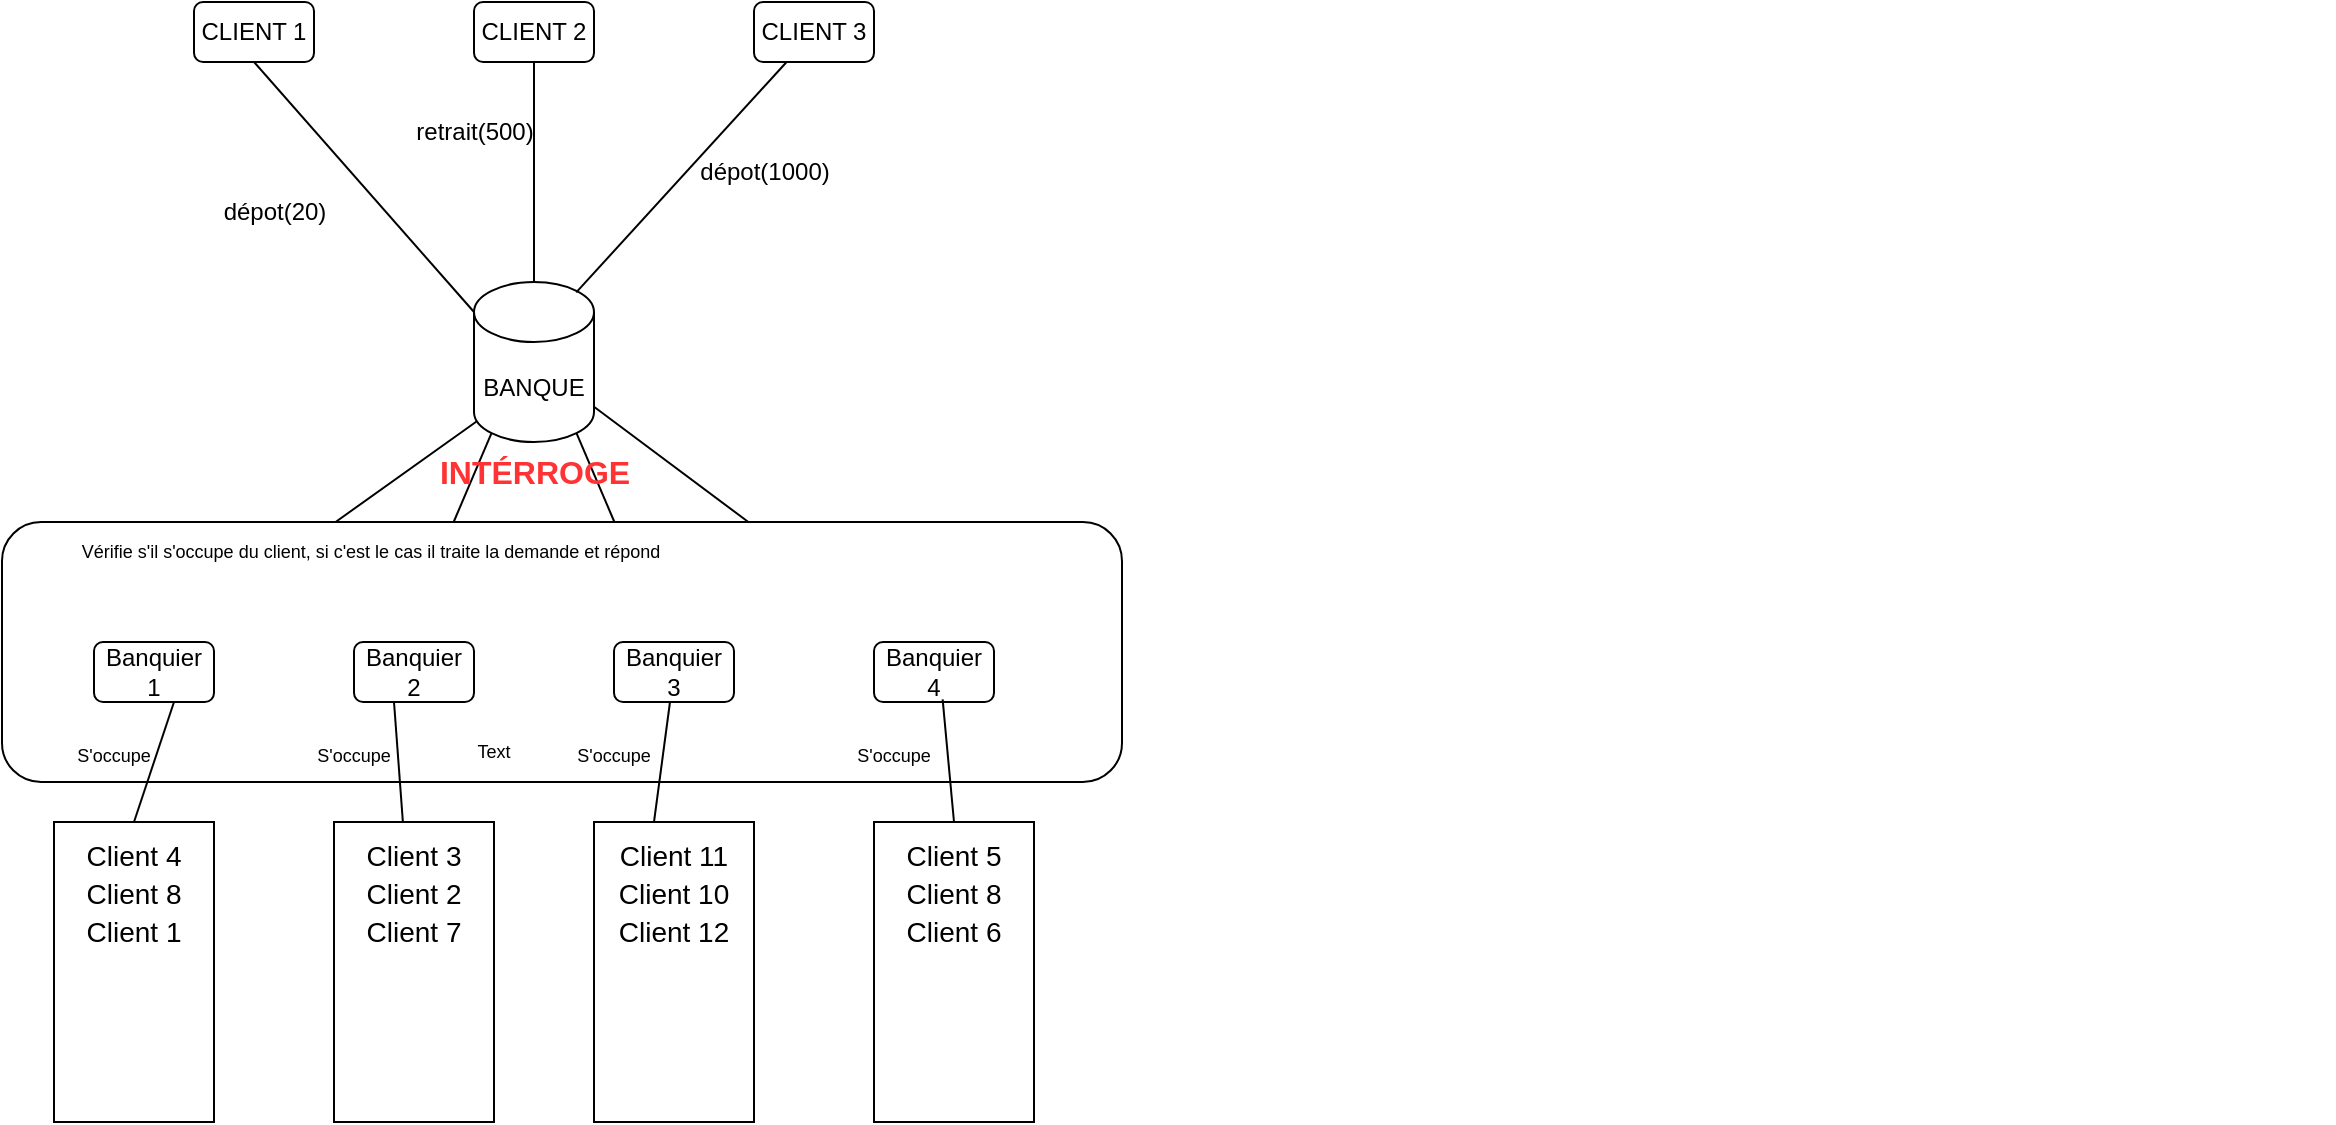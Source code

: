 <mxfile version="20.6.0" type="device"><diagram id="3jAkFg45VfKVjRRZ2drL" name="Page-1"><mxGraphModel dx="1138" dy="564" grid="1" gridSize="10" guides="1" tooltips="1" connect="1" arrows="1" fold="1" page="1" pageScale="1" pageWidth="827" pageHeight="1169" math="0" shadow="0"><root><mxCell id="0"/><mxCell id="1" parent="0"/><mxCell id="Q147WDUChh8CUAjxnxQq-1" value="BANQUE" style="shape=cylinder3;whiteSpace=wrap;html=1;boundedLbl=1;backgroundOutline=1;size=15;" vertex="1" parent="1"><mxGeometry x="370" y="250" width="60" height="80" as="geometry"/></mxCell><mxCell id="Q147WDUChh8CUAjxnxQq-11" value="" style="group" vertex="1" connectable="0" parent="1"><mxGeometry x="180" y="430" width="1120" height="80" as="geometry"/></mxCell><mxCell id="Q147WDUChh8CUAjxnxQq-7" value="Banquier 1" style="rounded=1;whiteSpace=wrap;html=1;" vertex="1" parent="Q147WDUChh8CUAjxnxQq-11"><mxGeometry width="60" height="30" as="geometry"/></mxCell><mxCell id="Q147WDUChh8CUAjxnxQq-8" value="Banquier 2" style="rounded=1;whiteSpace=wrap;html=1;" vertex="1" parent="Q147WDUChh8CUAjxnxQq-11"><mxGeometry x="130" width="60" height="30" as="geometry"/></mxCell><mxCell id="Q147WDUChh8CUAjxnxQq-9" value="Banquier 3" style="rounded=1;whiteSpace=wrap;html=1;" vertex="1" parent="Q147WDUChh8CUAjxnxQq-11"><mxGeometry x="260" width="60" height="30" as="geometry"/></mxCell><mxCell id="Q147WDUChh8CUAjxnxQq-10" value="Banquier 4" style="rounded=1;whiteSpace=wrap;html=1;" vertex="1" parent="Q147WDUChh8CUAjxnxQq-11"><mxGeometry x="390" width="60" height="30" as="geometry"/></mxCell><mxCell id="Q147WDUChh8CUAjxnxQq-42" value="" style="endArrow=none;html=1;rounded=0;fontSize=14;fontColor=#000000;exitX=0.5;exitY=0;exitDx=0;exitDy=0;" edge="1" parent="Q147WDUChh8CUAjxnxQq-11" source="Q147WDUChh8CUAjxnxQq-29"><mxGeometry width="50" height="50" relative="1" as="geometry"><mxPoint x="-10" y="80" as="sourcePoint"/><mxPoint x="40" y="30" as="targetPoint"/></mxGeometry></mxCell><mxCell id="Q147WDUChh8CUAjxnxQq-43" value="" style="endArrow=none;html=1;rounded=0;fontSize=14;fontColor=#000000;" edge="1" parent="Q147WDUChh8CUAjxnxQq-11" source="Q147WDUChh8CUAjxnxQq-34"><mxGeometry width="50" height="50" relative="1" as="geometry"><mxPoint x="100" y="80" as="sourcePoint"/><mxPoint x="150" y="30" as="targetPoint"/></mxGeometry></mxCell><mxCell id="Q147WDUChh8CUAjxnxQq-48" value="" style="rounded=1;whiteSpace=wrap;html=1;fontSize=14;fontColor=#000000;fillColor=none;" vertex="1" parent="Q147WDUChh8CUAjxnxQq-11"><mxGeometry x="-46" y="-60" width="560" height="130" as="geometry"/></mxCell><mxCell id="Q147WDUChh8CUAjxnxQq-49" value="&lt;font style=&quot;font-size: 9px;&quot;&gt;S'occupe&lt;/font&gt;" style="text;html=1;strokeColor=none;fillColor=none;align=center;verticalAlign=middle;whiteSpace=wrap;rounded=0;fontSize=14;fontColor=#000000;" vertex="1" parent="Q147WDUChh8CUAjxnxQq-11"><mxGeometry x="-20" y="40" width="60" height="30" as="geometry"/></mxCell><mxCell id="Q147WDUChh8CUAjxnxQq-51" value="&lt;font style=&quot;font-size: 9px;&quot;&gt;S'occupe&lt;/font&gt;" style="text;html=1;strokeColor=none;fillColor=none;align=center;verticalAlign=middle;whiteSpace=wrap;rounded=0;fontSize=14;fontColor=#000000;" vertex="1" parent="Q147WDUChh8CUAjxnxQq-11"><mxGeometry x="100" y="40" width="60" height="30" as="geometry"/></mxCell><mxCell id="Q147WDUChh8CUAjxnxQq-52" value="&lt;font style=&quot;font-size: 9px;&quot;&gt;S'occupe&lt;/font&gt;" style="text;html=1;strokeColor=none;fillColor=none;align=center;verticalAlign=middle;whiteSpace=wrap;rounded=0;fontSize=14;fontColor=#000000;" vertex="1" parent="Q147WDUChh8CUAjxnxQq-11"><mxGeometry x="230" y="40" width="60" height="30" as="geometry"/></mxCell><mxCell id="Q147WDUChh8CUAjxnxQq-53" value="&lt;font style=&quot;font-size: 9px;&quot;&gt;S'occupe&lt;/font&gt;" style="text;html=1;strokeColor=none;fillColor=none;align=center;verticalAlign=middle;whiteSpace=wrap;rounded=0;fontSize=14;fontColor=#000000;" vertex="1" parent="Q147WDUChh8CUAjxnxQq-11"><mxGeometry x="370" y="40" width="60" height="30" as="geometry"/></mxCell><mxCell id="Q147WDUChh8CUAjxnxQq-56" value="Vérifie s'il s'occupe du client, si c'est le cas il traite la demande et répond" style="text;html=1;align=center;verticalAlign=middle;resizable=0;points=[];autosize=1;strokeColor=none;fillColor=none;fontSize=9;fontColor=#000000;" vertex="1" parent="Q147WDUChh8CUAjxnxQq-11"><mxGeometry x="-47" y="-60" width="370" height="30" as="geometry"/></mxCell><mxCell id="Q147WDUChh8CUAjxnxQq-12" value="" style="group" vertex="1" connectable="0" parent="1"><mxGeometry x="230" y="110" width="340" height="30" as="geometry"/></mxCell><mxCell id="Q147WDUChh8CUAjxnxQq-4" value="CLIENT 1" style="rounded=1;whiteSpace=wrap;html=1;" vertex="1" parent="Q147WDUChh8CUAjxnxQq-12"><mxGeometry width="60" height="30" as="geometry"/></mxCell><mxCell id="Q147WDUChh8CUAjxnxQq-5" value="CLIENT 2" style="rounded=1;whiteSpace=wrap;html=1;" vertex="1" parent="Q147WDUChh8CUAjxnxQq-12"><mxGeometry x="140" width="60" height="30" as="geometry"/></mxCell><mxCell id="Q147WDUChh8CUAjxnxQq-6" value="CLIENT 3" style="rounded=1;whiteSpace=wrap;html=1;" vertex="1" parent="Q147WDUChh8CUAjxnxQq-12"><mxGeometry x="280" width="60" height="30" as="geometry"/></mxCell><mxCell id="Q147WDUChh8CUAjxnxQq-13" value="" style="endArrow=none;html=1;rounded=0;exitX=0;exitY=0;exitDx=0;exitDy=15;exitPerimeter=0;entryX=0.5;entryY=1;entryDx=0;entryDy=0;" edge="1" parent="1" source="Q147WDUChh8CUAjxnxQq-1" target="Q147WDUChh8CUAjxnxQq-4"><mxGeometry width="50" height="50" relative="1" as="geometry"><mxPoint x="360" y="260" as="sourcePoint"/><mxPoint x="300" y="190" as="targetPoint"/></mxGeometry></mxCell><mxCell id="Q147WDUChh8CUAjxnxQq-14" value="" style="endArrow=none;html=1;rounded=0;exitX=0.5;exitY=0;exitDx=0;exitDy=0;exitPerimeter=0;" edge="1" parent="1" source="Q147WDUChh8CUAjxnxQq-1" target="Q147WDUChh8CUAjxnxQq-5"><mxGeometry width="50" height="50" relative="1" as="geometry"><mxPoint x="390" y="270" as="sourcePoint"/><mxPoint x="440" y="260" as="targetPoint"/></mxGeometry></mxCell><mxCell id="Q147WDUChh8CUAjxnxQq-15" value="" style="endArrow=none;html=1;rounded=0;exitX=0.852;exitY=0.065;exitDx=0;exitDy=0;exitPerimeter=0;" edge="1" parent="1" source="Q147WDUChh8CUAjxnxQq-1" target="Q147WDUChh8CUAjxnxQq-6"><mxGeometry width="50" height="50" relative="1" as="geometry"><mxPoint x="470" y="230" as="sourcePoint"/><mxPoint x="520" y="180" as="targetPoint"/></mxGeometry></mxCell><mxCell id="Q147WDUChh8CUAjxnxQq-17" value="" style="endArrow=none;html=1;rounded=0;entryX=0.024;entryY=0.87;entryDx=0;entryDy=0;entryPerimeter=0;exitX=0.295;exitY=-0.001;exitDx=0;exitDy=0;exitPerimeter=0;" edge="1" parent="1" target="Q147WDUChh8CUAjxnxQq-1"><mxGeometry width="50" height="50" relative="1" as="geometry"><mxPoint x="300.97" y="369.88" as="sourcePoint"/><mxPoint x="340" y="330" as="targetPoint"/></mxGeometry></mxCell><mxCell id="Q147WDUChh8CUAjxnxQq-18" value="" style="endArrow=none;html=1;rounded=0;entryX=0.145;entryY=1;entryDx=0;entryDy=-4.35;entryPerimeter=0;exitX=0.399;exitY=0;exitDx=0;exitDy=0;exitPerimeter=0;" edge="1" parent="1" target="Q147WDUChh8CUAjxnxQq-1"><mxGeometry width="50" height="50" relative="1" as="geometry"><mxPoint x="359.834" y="370" as="sourcePoint"/><mxPoint x="396.44" y="340" as="targetPoint"/></mxGeometry></mxCell><mxCell id="Q147WDUChh8CUAjxnxQq-19" value="" style="endArrow=none;html=1;rounded=0;entryX=0.855;entryY=1;entryDx=0;entryDy=-4.35;entryPerimeter=0;exitX=0.541;exitY=0;exitDx=0;exitDy=0;exitPerimeter=0;" edge="1" parent="1" target="Q147WDUChh8CUAjxnxQq-1"><mxGeometry width="50" height="50" relative="1" as="geometry"><mxPoint x="440.206" y="370" as="sourcePoint"/><mxPoint x="470" y="350" as="targetPoint"/></mxGeometry></mxCell><mxCell id="Q147WDUChh8CUAjxnxQq-20" value="" style="endArrow=none;html=1;rounded=0;exitX=0.667;exitY=0.002;exitDx=0;exitDy=0;exitPerimeter=0;" edge="1" parent="1" source="Q147WDUChh8CUAjxnxQq-48" target="Q147WDUChh8CUAjxnxQq-1"><mxGeometry width="50" height="50" relative="1" as="geometry"><mxPoint x="503.598" y="367.12" as="sourcePoint"/><mxPoint x="540" y="340" as="targetPoint"/></mxGeometry></mxCell><mxCell id="Q147WDUChh8CUAjxnxQq-21" value="dépot(20)" style="text;html=1;align=center;verticalAlign=middle;resizable=0;points=[];autosize=1;strokeColor=none;fillColor=none;" vertex="1" parent="1"><mxGeometry x="230" y="200" width="80" height="30" as="geometry"/></mxCell><mxCell id="Q147WDUChh8CUAjxnxQq-22" value="retrait(500)" style="text;html=1;align=center;verticalAlign=middle;resizable=0;points=[];autosize=1;strokeColor=none;fillColor=none;" vertex="1" parent="1"><mxGeometry x="330" y="160" width="80" height="30" as="geometry"/></mxCell><mxCell id="Q147WDUChh8CUAjxnxQq-23" value="dépot(1000)" style="text;html=1;align=center;verticalAlign=middle;resizable=0;points=[];autosize=1;strokeColor=none;fillColor=none;" vertex="1" parent="1"><mxGeometry x="470" y="180" width="90" height="30" as="geometry"/></mxCell><mxCell id="Q147WDUChh8CUAjxnxQq-26" value="&lt;font color=&quot;#ff3333&quot; style=&quot;font-size: 16px;&quot;&gt;&lt;b&gt;INTÉRROGE&lt;/b&gt;&lt;/font&gt;" style="text;html=1;align=center;verticalAlign=middle;resizable=0;points=[];autosize=1;strokeColor=none;fillColor=none;" vertex="1" parent="1"><mxGeometry x="340" y="330" width="120" height="30" as="geometry"/></mxCell><mxCell id="Q147WDUChh8CUAjxnxQq-32" value="" style="group" vertex="1" connectable="0" parent="1"><mxGeometry x="160" y="520" width="80" height="150" as="geometry"/></mxCell><mxCell id="Q147WDUChh8CUAjxnxQq-29" value="" style="rounded=0;whiteSpace=wrap;html=1;fontSize=16;fontColor=#FF3333;fillColor=none;" vertex="1" parent="Q147WDUChh8CUAjxnxQq-32"><mxGeometry width="80" height="150" as="geometry"/></mxCell><mxCell id="Q147WDUChh8CUAjxnxQq-31" value="&lt;font style=&quot;font-size: 14px;&quot;&gt;Client 4&lt;br&gt;Client 8&lt;br&gt;Client 1&lt;/font&gt;" style="text;html=1;strokeColor=none;fillColor=none;align=center;verticalAlign=middle;whiteSpace=wrap;rounded=0;fontSize=16;fontColor=#000000;" vertex="1" parent="Q147WDUChh8CUAjxnxQq-32"><mxGeometry x="10" y="20" width="60" height="30" as="geometry"/></mxCell><mxCell id="Q147WDUChh8CUAjxnxQq-33" value="" style="group" vertex="1" connectable="0" parent="1"><mxGeometry x="300" y="520" width="80" height="150" as="geometry"/></mxCell><mxCell id="Q147WDUChh8CUAjxnxQq-34" value="" style="rounded=0;whiteSpace=wrap;html=1;fontSize=16;fontColor=#FF3333;fillColor=none;" vertex="1" parent="Q147WDUChh8CUAjxnxQq-33"><mxGeometry width="80" height="150" as="geometry"/></mxCell><mxCell id="Q147WDUChh8CUAjxnxQq-35" value="&lt;font style=&quot;font-size: 14px;&quot;&gt;Client 3&lt;br&gt;Client 2&lt;br&gt;Client 7&lt;/font&gt;" style="text;html=1;strokeColor=none;fillColor=none;align=center;verticalAlign=middle;whiteSpace=wrap;rounded=0;fontSize=16;fontColor=#000000;" vertex="1" parent="Q147WDUChh8CUAjxnxQq-33"><mxGeometry x="10" y="20" width="60" height="30" as="geometry"/></mxCell><mxCell id="Q147WDUChh8CUAjxnxQq-36" value="" style="group" vertex="1" connectable="0" parent="1"><mxGeometry x="430" y="520" width="80" height="150" as="geometry"/></mxCell><mxCell id="Q147WDUChh8CUAjxnxQq-37" value="" style="rounded=0;whiteSpace=wrap;html=1;fontSize=16;fontColor=#FF3333;fillColor=none;" vertex="1" parent="Q147WDUChh8CUAjxnxQq-36"><mxGeometry width="80" height="150" as="geometry"/></mxCell><mxCell id="Q147WDUChh8CUAjxnxQq-38" value="&lt;font style=&quot;font-size: 14px;&quot;&gt;Client 11&lt;br&gt;Client 10&lt;br&gt;Client 12&lt;/font&gt;" style="text;html=1;strokeColor=none;fillColor=none;align=center;verticalAlign=middle;whiteSpace=wrap;rounded=0;fontSize=16;fontColor=#000000;" vertex="1" parent="Q147WDUChh8CUAjxnxQq-36"><mxGeometry x="10" y="20" width="60" height="30" as="geometry"/></mxCell><mxCell id="Q147WDUChh8CUAjxnxQq-39" value="" style="group" vertex="1" connectable="0" parent="1"><mxGeometry x="570" y="520" width="80" height="150" as="geometry"/></mxCell><mxCell id="Q147WDUChh8CUAjxnxQq-40" value="" style="rounded=0;whiteSpace=wrap;html=1;fontSize=16;fontColor=#FF3333;fillColor=none;" vertex="1" parent="Q147WDUChh8CUAjxnxQq-39"><mxGeometry width="80" height="150" as="geometry"/></mxCell><mxCell id="Q147WDUChh8CUAjxnxQq-41" value="&lt;font style=&quot;font-size: 14px;&quot;&gt;Client 5&lt;br&gt;Client 8&lt;br&gt;Client 6&lt;/font&gt;" style="text;html=1;strokeColor=none;fillColor=none;align=center;verticalAlign=middle;whiteSpace=wrap;rounded=0;fontSize=16;fontColor=#000000;" vertex="1" parent="Q147WDUChh8CUAjxnxQq-39"><mxGeometry x="10" y="20" width="60" height="30" as="geometry"/></mxCell><mxCell id="Q147WDUChh8CUAjxnxQq-44" value="" style="endArrow=none;html=1;rounded=0;fontSize=14;fontColor=#000000;exitX=0.375;exitY=0;exitDx=0;exitDy=0;exitPerimeter=0;" edge="1" parent="1" source="Q147WDUChh8CUAjxnxQq-37" target="Q147WDUChh8CUAjxnxQq-9"><mxGeometry width="50" height="50" relative="1" as="geometry"><mxPoint x="450" y="510" as="sourcePoint"/><mxPoint x="500" y="460" as="targetPoint"/></mxGeometry></mxCell><mxCell id="Q147WDUChh8CUAjxnxQq-47" value="" style="endArrow=none;html=1;rounded=0;fontSize=14;fontColor=#000000;entryX=0.572;entryY=0.956;entryDx=0;entryDy=0;entryPerimeter=0;exitX=0.5;exitY=0;exitDx=0;exitDy=0;" edge="1" parent="1" source="Q147WDUChh8CUAjxnxQq-40" target="Q147WDUChh8CUAjxnxQq-10"><mxGeometry width="50" height="50" relative="1" as="geometry"><mxPoint x="580" y="500" as="sourcePoint"/><mxPoint x="630" y="450" as="targetPoint"/></mxGeometry></mxCell><mxCell id="Q147WDUChh8CUAjxnxQq-55" value="Text" style="text;html=1;strokeColor=none;fillColor=none;align=center;verticalAlign=middle;whiteSpace=wrap;rounded=0;fontSize=9;fontColor=#000000;" vertex="1" parent="1"><mxGeometry x="350" y="470" width="60" height="30" as="geometry"/></mxCell></root></mxGraphModel></diagram></mxfile>